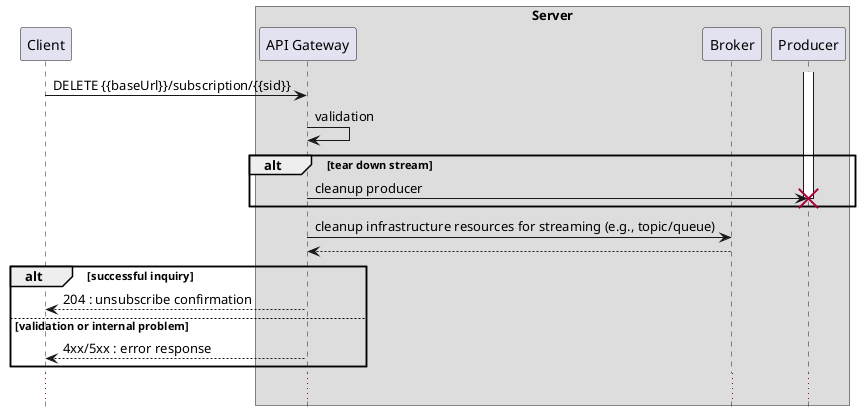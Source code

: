 @startuml

' title Unsubscribe From a Topic

hide footbox

participant Client
box "Server" 
participant "API Gateway" as Server
participant Broker
participant Producer
end box

activate Producer

Client -> Server : DELETE {{baseUrl}}/subscription/{{sid}} 



Server -> Server : validation
alt tear down stream

  Server -> Producer !! : cleanup producer

end 
Server -> Broker  : cleanup infrastructure resources for streaming (e.g., topic/queue)
Server <-- Broker


alt successful inquiry
    Client <-- Server : 204 : unsubscribe confirmation
else validation or internal problem
    Client <-- Server: 4xx/5xx : error response
end
...

@enduml